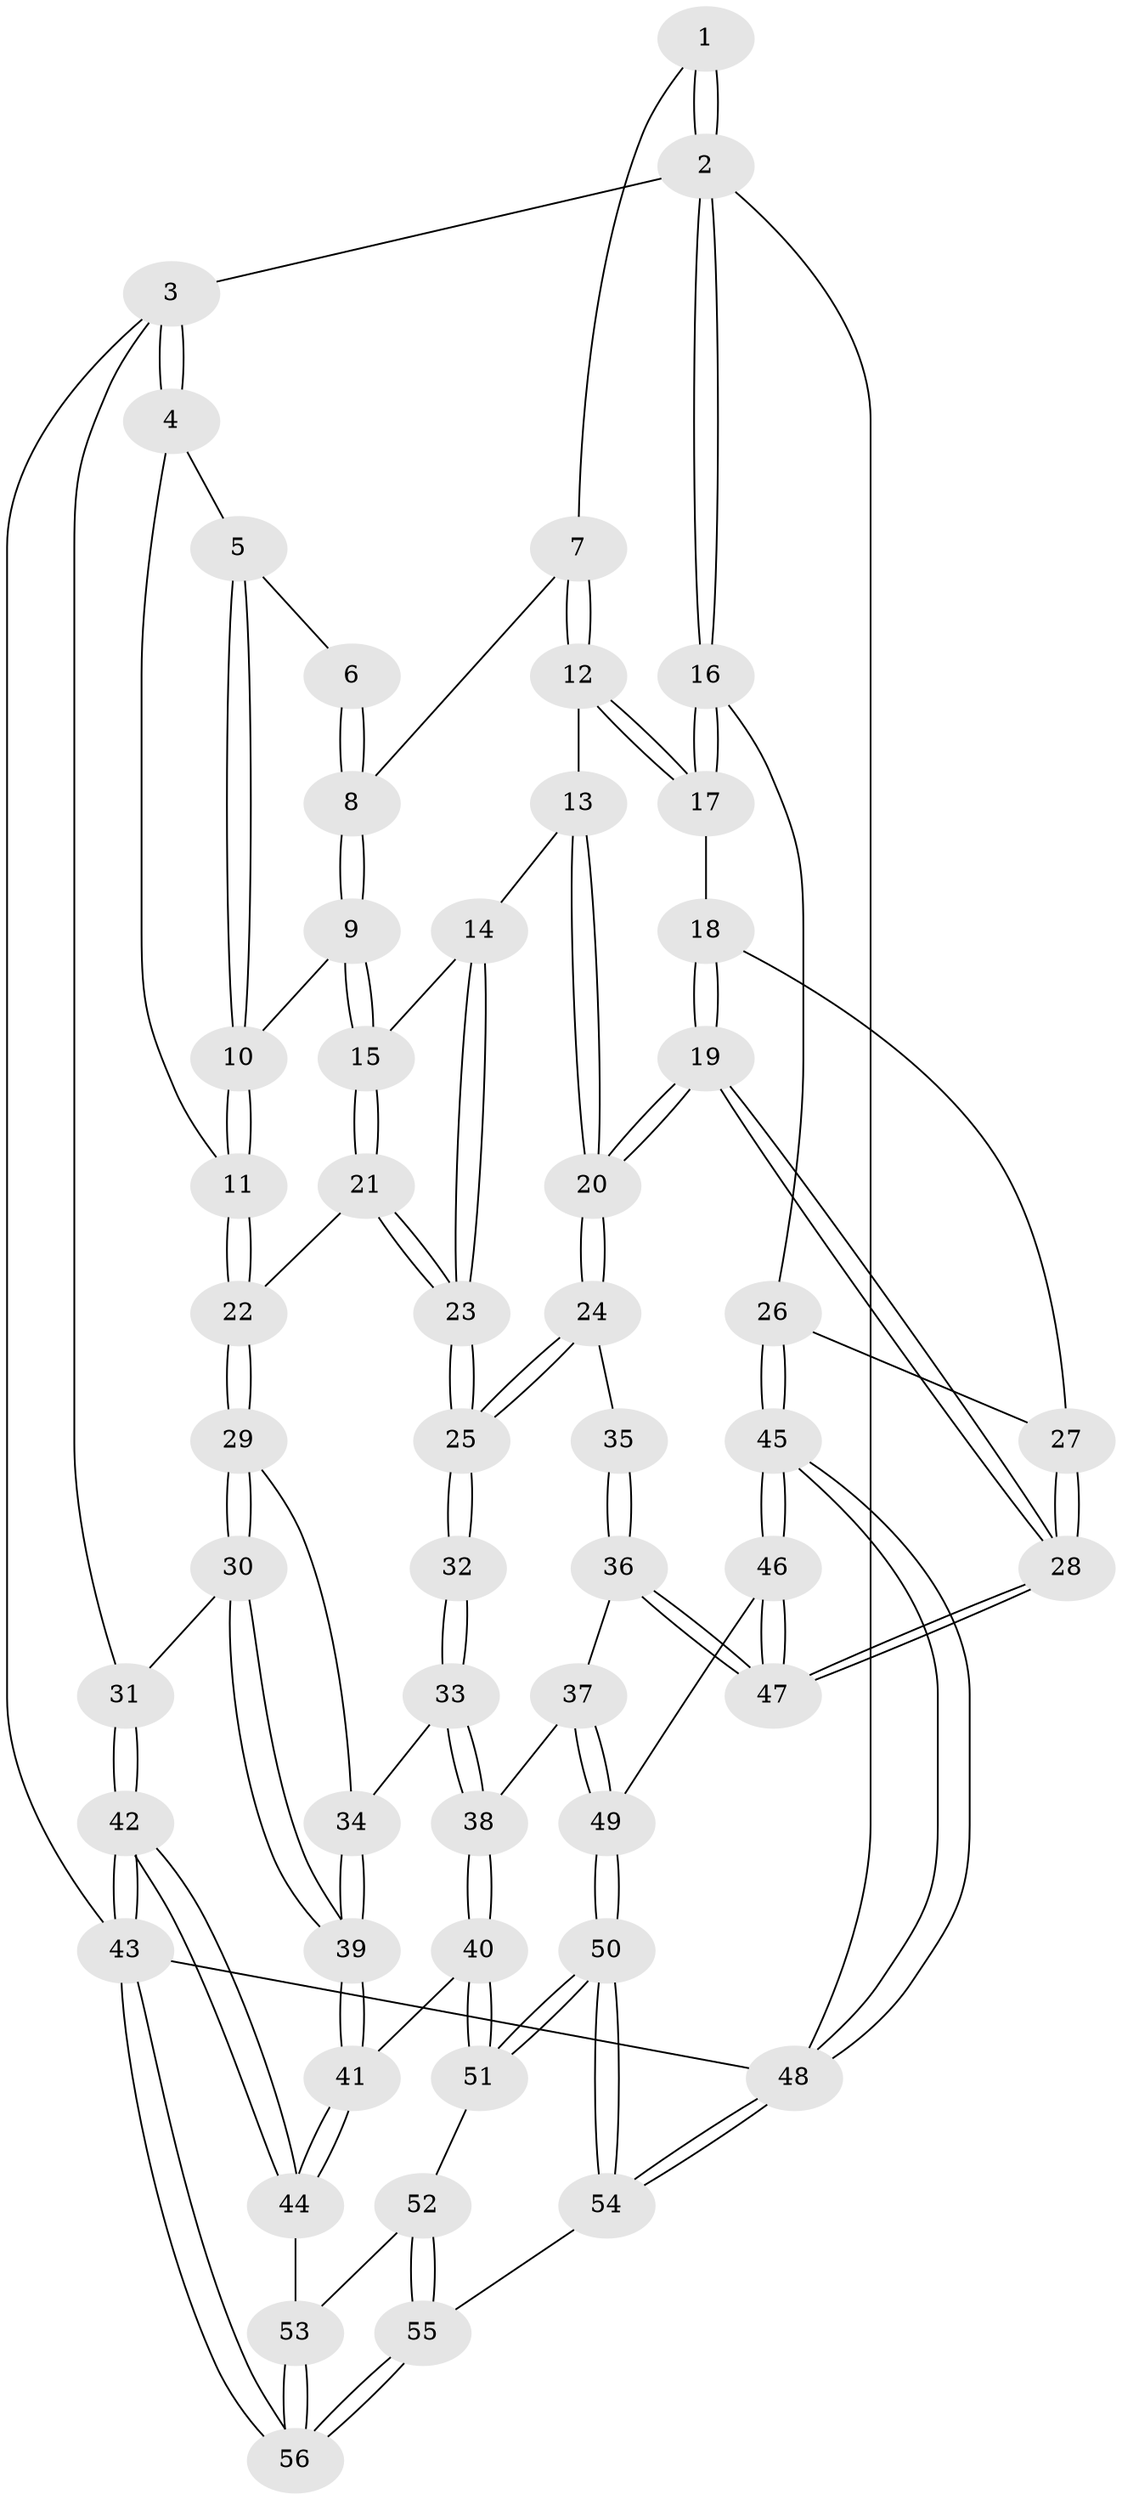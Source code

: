 // coarse degree distribution, {3: 0.15151515151515152, 6: 0.09090909090909091, 5: 0.30303030303030304, 4: 0.42424242424242425, 7: 0.030303030303030304}
// Generated by graph-tools (version 1.1) at 2025/52/02/27/25 19:52:39]
// undirected, 56 vertices, 137 edges
graph export_dot {
graph [start="1"]
  node [color=gray90,style=filled];
  1 [pos="+0.8349729461898896+0"];
  2 [pos="+1+0"];
  3 [pos="+0+0"];
  4 [pos="+0.21115172806878282+0"];
  5 [pos="+0.34178990308153934+0"];
  6 [pos="+0.4044471662271136+0"];
  7 [pos="+0.6954341325889072+0.1261148153902684"];
  8 [pos="+0.6328359165145014+0.10284053856801181"];
  9 [pos="+0.4662628696172645+0.19720970241635497"];
  10 [pos="+0.46407720456254486+0.19595691014944325"];
  11 [pos="+0.21296121094644543+0.32515403653665864"];
  12 [pos="+0.7210904030570238+0.1674341927236849"];
  13 [pos="+0.6992510145052658+0.19042767882965536"];
  14 [pos="+0.5389033482750438+0.28303903716756784"];
  15 [pos="+0.48923843632361624+0.22890491863238868"];
  16 [pos="+1+0.09189988103470824"];
  17 [pos="+0.8545899739138496+0.21460456854825116"];
  18 [pos="+0.8217881714876359+0.3114403864492674"];
  19 [pos="+0.646458030774843+0.5383095784026449"];
  20 [pos="+0.6305574392547613+0.5223615601366267"];
  21 [pos="+0.3809217964428681+0.37576991035715257"];
  22 [pos="+0.2053984796396535+0.34511156047958425"];
  23 [pos="+0.5540230521598947+0.4315140282715184"];
  24 [pos="+0.6075071971771291+0.50526829999058"];
  25 [pos="+0.5708030799529917+0.45720843800374006"];
  26 [pos="+1+0.483718666958755"];
  27 [pos="+0.9204792788019125+0.4531876276399256"];
  28 [pos="+0.651532440107428+0.5505571336027696"];
  29 [pos="+0.19268127908907387+0.35928936792448857"];
  30 [pos="+0+0.38773860444853836"];
  31 [pos="+0+0.3838280237250583"];
  32 [pos="+0.25419648637335174+0.48259457856477755"];
  33 [pos="+0.25191422091849786+0.48183102785821874"];
  34 [pos="+0.23829955673416356+0.46866877812600255"];
  35 [pos="+0.3945562063665049+0.5444909883677873"];
  36 [pos="+0.3697286445722681+0.6574701275069429"];
  37 [pos="+0.3490804432167416+0.6693834953654232"];
  38 [pos="+0.3132664598782931+0.6701650714729541"];
  39 [pos="+0.1415244896028995+0.6742787867690403"];
  40 [pos="+0.2253940192237821+0.7529671486118342"];
  41 [pos="+0.13627360543872477+0.751310066349585"];
  42 [pos="+0+0.7182498714081342"];
  43 [pos="+0+1"];
  44 [pos="+0.11614478037269482+0.7640573056437563"];
  45 [pos="+1+1"];
  46 [pos="+0.6803088412690155+0.6766007507734065"];
  47 [pos="+0.6667586907348494+0.6428096350331111"];
  48 [pos="+1+1"];
  49 [pos="+0.46485654702029194+0.8515431691586998"];
  50 [pos="+0.46029628007186546+0.8580137069193032"];
  51 [pos="+0.30813603388663097+0.8337032841385468"];
  52 [pos="+0.2755708515789768+0.9083786863751806"];
  53 [pos="+0.1266350029747895+0.9209275299528477"];
  54 [pos="+0.463326737655715+1"];
  55 [pos="+0.3273822605202103+1"];
  56 [pos="+0.04104804930484969+1"];
  1 -- 2;
  1 -- 2;
  1 -- 7;
  2 -- 3;
  2 -- 16;
  2 -- 16;
  2 -- 48;
  3 -- 4;
  3 -- 4;
  3 -- 31;
  3 -- 43;
  4 -- 5;
  4 -- 11;
  5 -- 6;
  5 -- 10;
  5 -- 10;
  6 -- 8;
  6 -- 8;
  7 -- 8;
  7 -- 12;
  7 -- 12;
  8 -- 9;
  8 -- 9;
  9 -- 10;
  9 -- 15;
  9 -- 15;
  10 -- 11;
  10 -- 11;
  11 -- 22;
  11 -- 22;
  12 -- 13;
  12 -- 17;
  12 -- 17;
  13 -- 14;
  13 -- 20;
  13 -- 20;
  14 -- 15;
  14 -- 23;
  14 -- 23;
  15 -- 21;
  15 -- 21;
  16 -- 17;
  16 -- 17;
  16 -- 26;
  17 -- 18;
  18 -- 19;
  18 -- 19;
  18 -- 27;
  19 -- 20;
  19 -- 20;
  19 -- 28;
  19 -- 28;
  20 -- 24;
  20 -- 24;
  21 -- 22;
  21 -- 23;
  21 -- 23;
  22 -- 29;
  22 -- 29;
  23 -- 25;
  23 -- 25;
  24 -- 25;
  24 -- 25;
  24 -- 35;
  25 -- 32;
  25 -- 32;
  26 -- 27;
  26 -- 45;
  26 -- 45;
  27 -- 28;
  27 -- 28;
  28 -- 47;
  28 -- 47;
  29 -- 30;
  29 -- 30;
  29 -- 34;
  30 -- 31;
  30 -- 39;
  30 -- 39;
  31 -- 42;
  31 -- 42;
  32 -- 33;
  32 -- 33;
  33 -- 34;
  33 -- 38;
  33 -- 38;
  34 -- 39;
  34 -- 39;
  35 -- 36;
  35 -- 36;
  36 -- 37;
  36 -- 47;
  36 -- 47;
  37 -- 38;
  37 -- 49;
  37 -- 49;
  38 -- 40;
  38 -- 40;
  39 -- 41;
  39 -- 41;
  40 -- 41;
  40 -- 51;
  40 -- 51;
  41 -- 44;
  41 -- 44;
  42 -- 43;
  42 -- 43;
  42 -- 44;
  42 -- 44;
  43 -- 56;
  43 -- 56;
  43 -- 48;
  44 -- 53;
  45 -- 46;
  45 -- 46;
  45 -- 48;
  45 -- 48;
  46 -- 47;
  46 -- 47;
  46 -- 49;
  48 -- 54;
  48 -- 54;
  49 -- 50;
  49 -- 50;
  50 -- 51;
  50 -- 51;
  50 -- 54;
  50 -- 54;
  51 -- 52;
  52 -- 53;
  52 -- 55;
  52 -- 55;
  53 -- 56;
  53 -- 56;
  54 -- 55;
  55 -- 56;
  55 -- 56;
}
